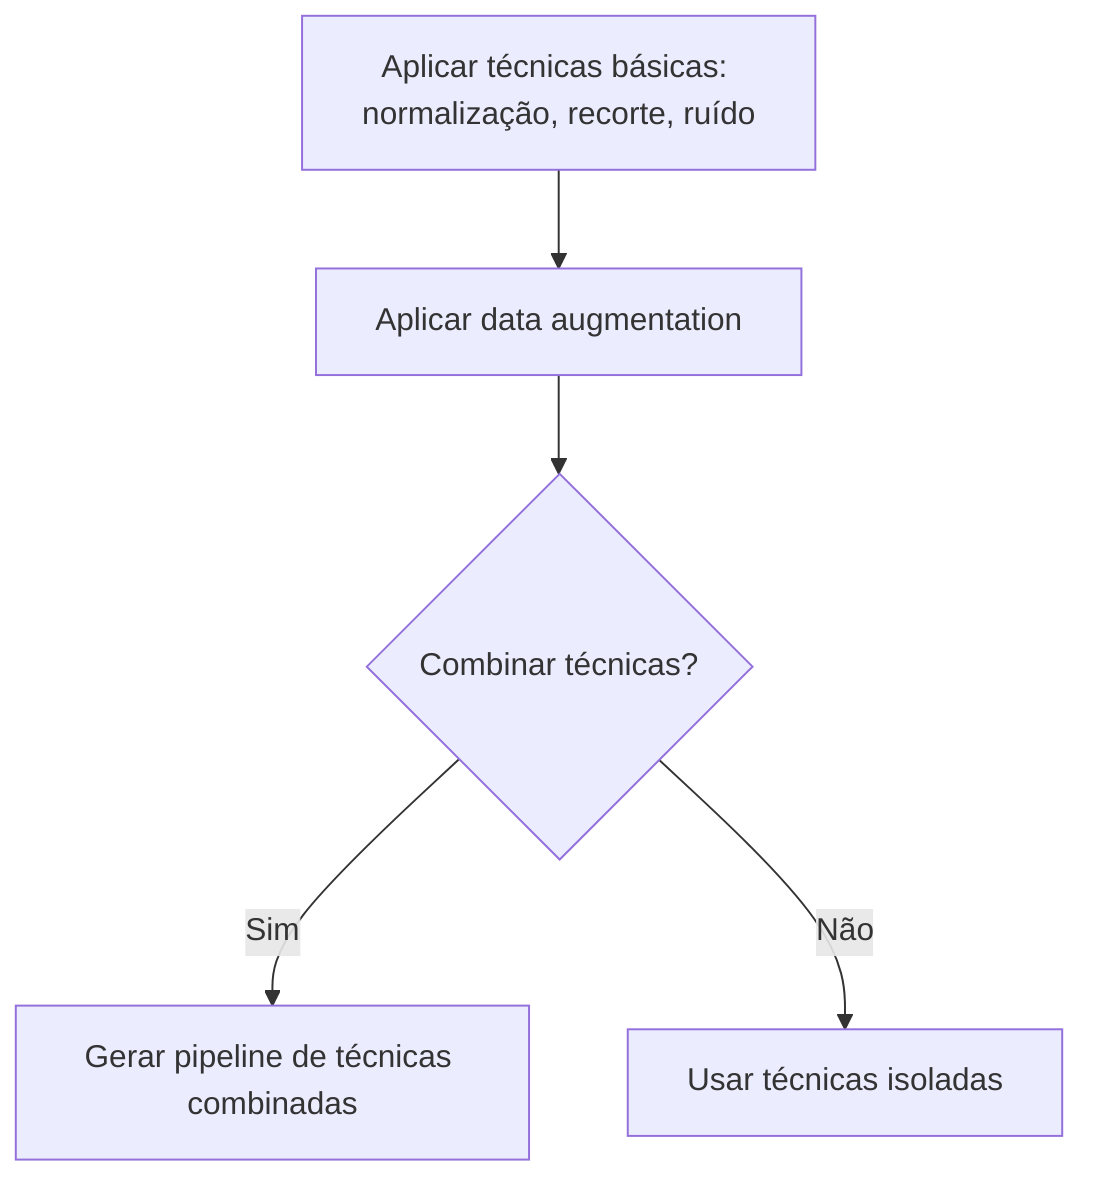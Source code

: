 flowchart TD
    Preproc[Aplicar técnicas básicas: normalização, recorte, ruído] --> Aug[Aplicar data augmentation]
    Aug --> CombProc{Combinar técnicas?}
    CombProc -- Sim --> Combine[Gerar pipeline de técnicas combinadas]
    CombProc -- Não --> SkipComb[Usar técnicas isoladas]